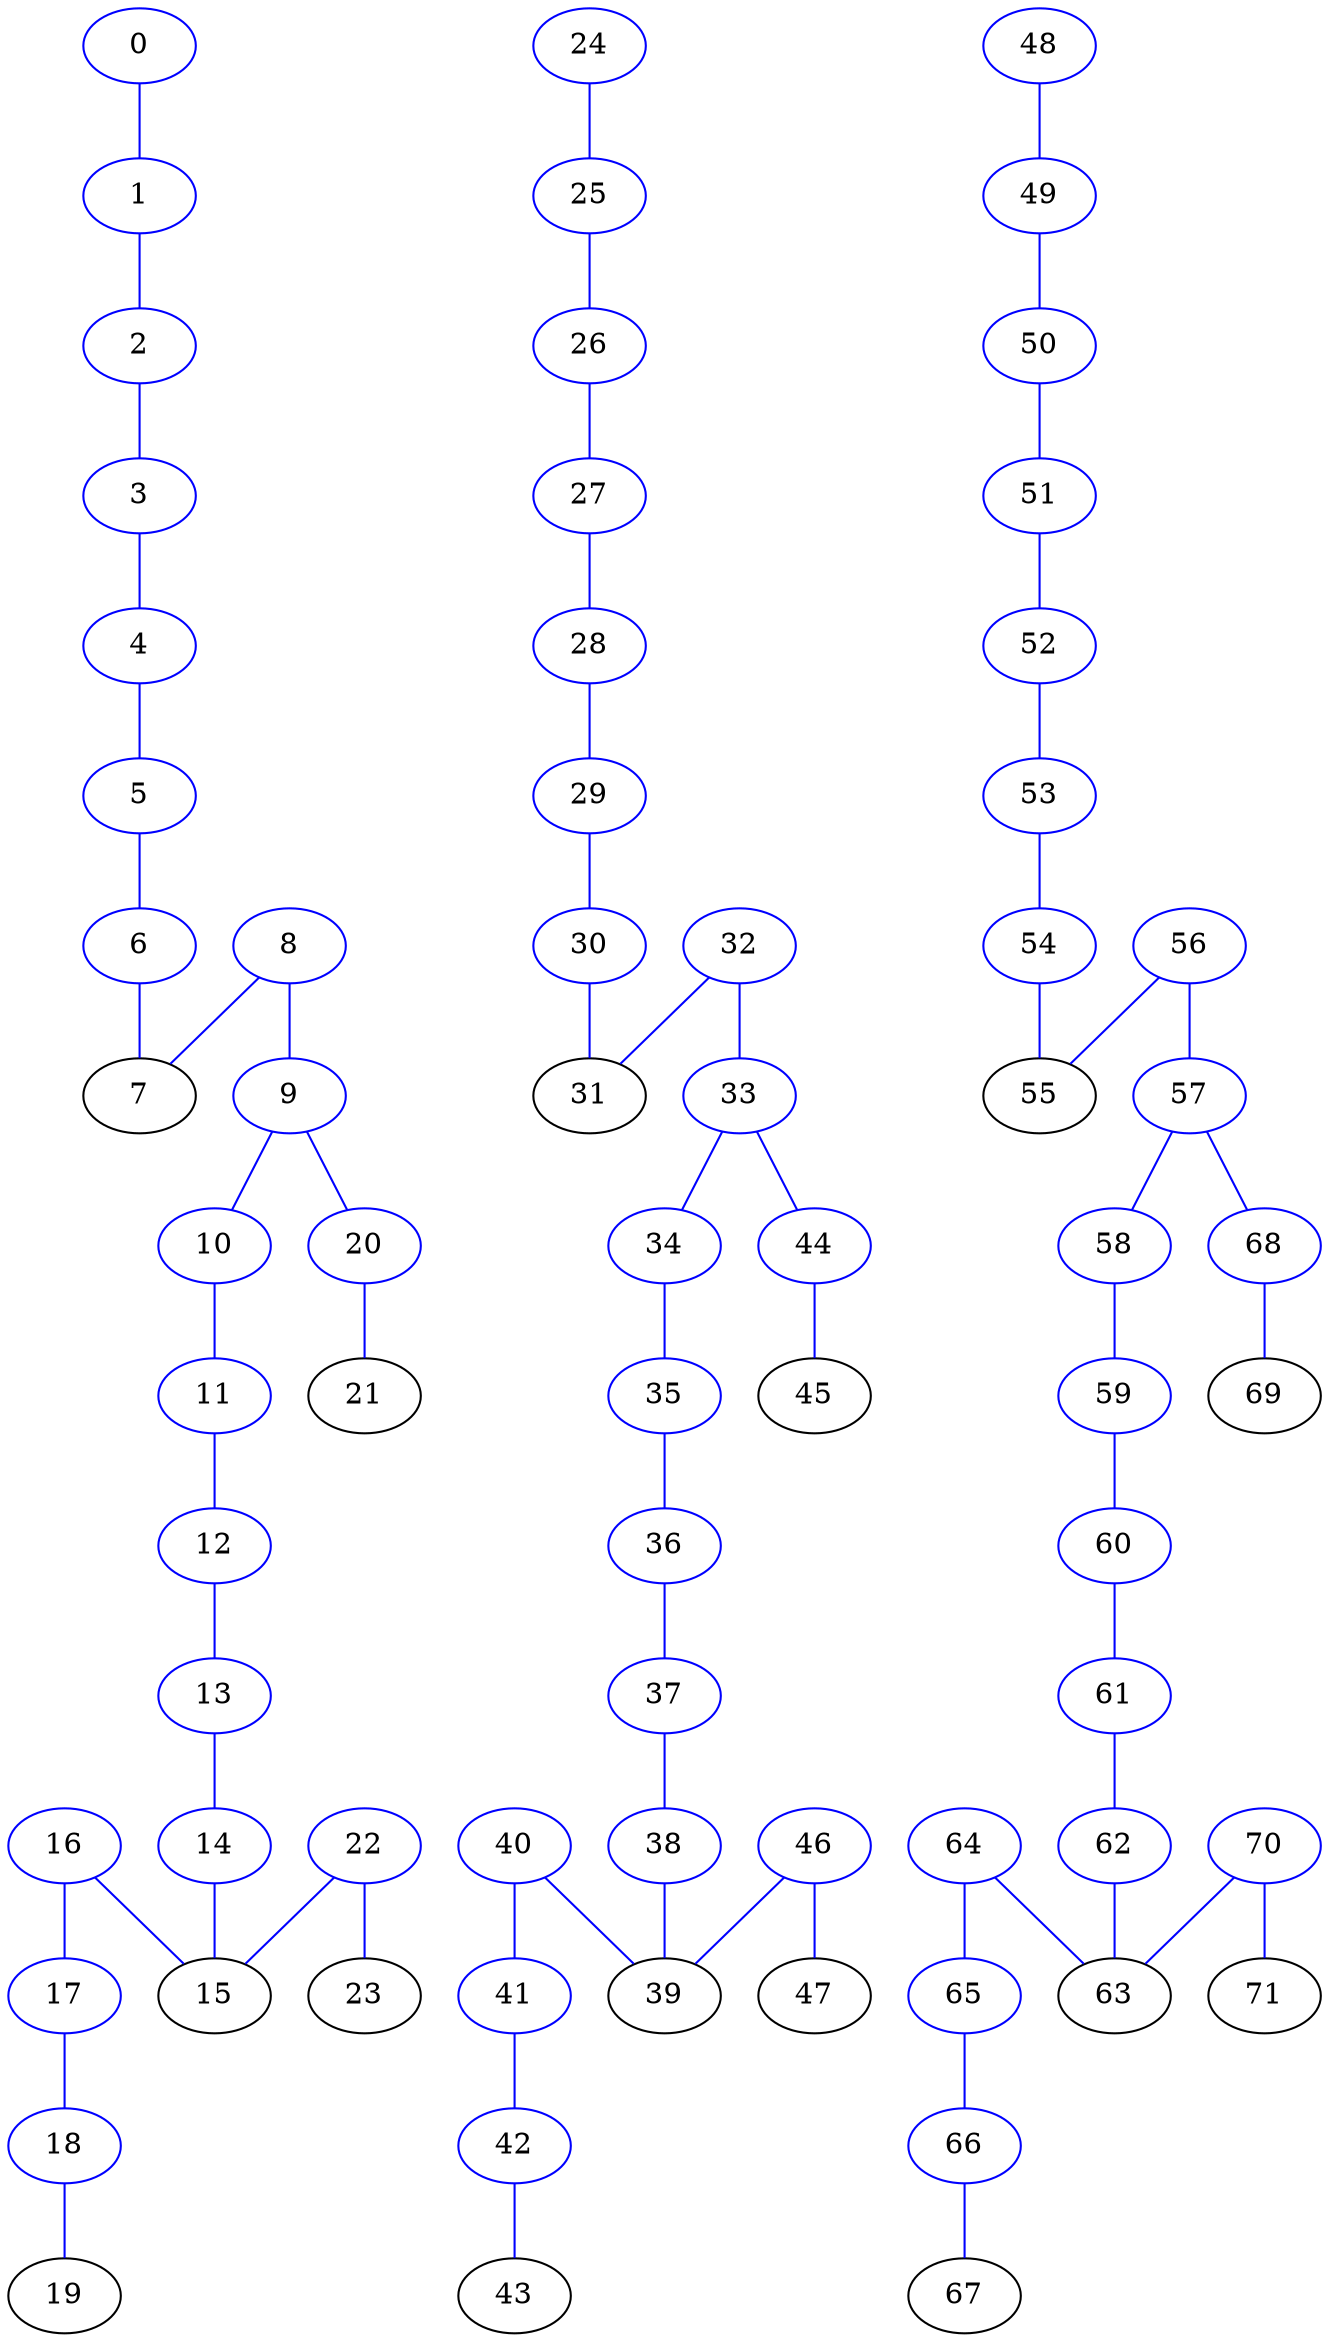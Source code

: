 strict graph "" {
	0	[color=blue];
	1	[color=blue];
	0 -- 1	[color=blue];
	2	[color=blue];
	1 -- 2	[color=blue];
	3	[color=blue];
	2 -- 3	[color=blue];
	4	[color=blue];
	3 -- 4	[color=blue];
	5	[color=blue];
	4 -- 5	[color=blue];
	6	[color=blue];
	5 -- 6	[color=blue];
	6 -- 7	[color=blue];
	8	[color=blue];
	9	[color=blue];
	8 -- 9	[color=blue];
	8 -- 7	[color=blue];
	10	[color=blue];
	9 -- 10	[color=blue];
	20	[color=blue];
	9 -- 20	[color=blue];
	11	[color=blue];
	10 -- 11	[color=blue];
	12	[color=blue];
	11 -- 12	[color=blue];
	13	[color=blue];
	12 -- 13	[color=blue];
	14	[color=blue];
	13 -- 14	[color=blue];
	14 -- 15	[color=blue];
	16	[color=blue];
	17	[color=blue];
	16 -- 17	[color=blue];
	16 -- 15	[color=blue];
	22	[color=blue];
	22 -- 15	[color=blue];
	22 -- 23	[color=blue];
	18	[color=blue];
	17 -- 18	[color=blue];
	18 -- 19	[color=blue];
	20 -- 21	[color=blue];
	24	[color=blue];
	25	[color=blue];
	24 -- 25	[color=blue];
	26	[color=blue];
	25 -- 26	[color=blue];
	27	[color=blue];
	26 -- 27	[color=blue];
	28	[color=blue];
	27 -- 28	[color=blue];
	29	[color=blue];
	28 -- 29	[color=blue];
	30	[color=blue];
	29 -- 30	[color=blue];
	30 -- 31	[color=blue];
	32	[color=blue];
	33	[color=blue];
	32 -- 33	[color=blue];
	32 -- 31	[color=blue];
	34	[color=blue];
	33 -- 34	[color=blue];
	44	[color=blue];
	33 -- 44	[color=blue];
	35	[color=blue];
	34 -- 35	[color=blue];
	36	[color=blue];
	35 -- 36	[color=blue];
	37	[color=blue];
	36 -- 37	[color=blue];
	38	[color=blue];
	37 -- 38	[color=blue];
	38 -- 39	[color=blue];
	40	[color=blue];
	41	[color=blue];
	40 -- 41	[color=blue];
	40 -- 39	[color=blue];
	46	[color=blue];
	46 -- 39	[color=blue];
	46 -- 47	[color=blue];
	42	[color=blue];
	41 -- 42	[color=blue];
	42 -- 43	[color=blue];
	44 -- 45	[color=blue];
	48	[color=blue];
	49	[color=blue];
	48 -- 49	[color=blue];
	50	[color=blue];
	49 -- 50	[color=blue];
	51	[color=blue];
	50 -- 51	[color=blue];
	52	[color=blue];
	51 -- 52	[color=blue];
	53	[color=blue];
	52 -- 53	[color=blue];
	54	[color=blue];
	53 -- 54	[color=blue];
	54 -- 55	[color=blue];
	56	[color=blue];
	57	[color=blue];
	56 -- 57	[color=blue];
	56 -- 55	[color=blue];
	58	[color=blue];
	57 -- 58	[color=blue];
	68	[color=blue];
	57 -- 68	[color=blue];
	59	[color=blue];
	58 -- 59	[color=blue];
	60	[color=blue];
	59 -- 60	[color=blue];
	61	[color=blue];
	60 -- 61	[color=blue];
	62	[color=blue];
	61 -- 62	[color=blue];
	62 -- 63	[color=blue];
	64	[color=blue];
	65	[color=blue];
	64 -- 65	[color=blue];
	64 -- 63	[color=blue];
	70	[color=blue];
	70 -- 63	[color=blue];
	70 -- 71	[color=blue];
	66	[color=blue];
	65 -- 66	[color=blue];
	66 -- 67	[color=blue];
	68 -- 69	[color=blue];
}

